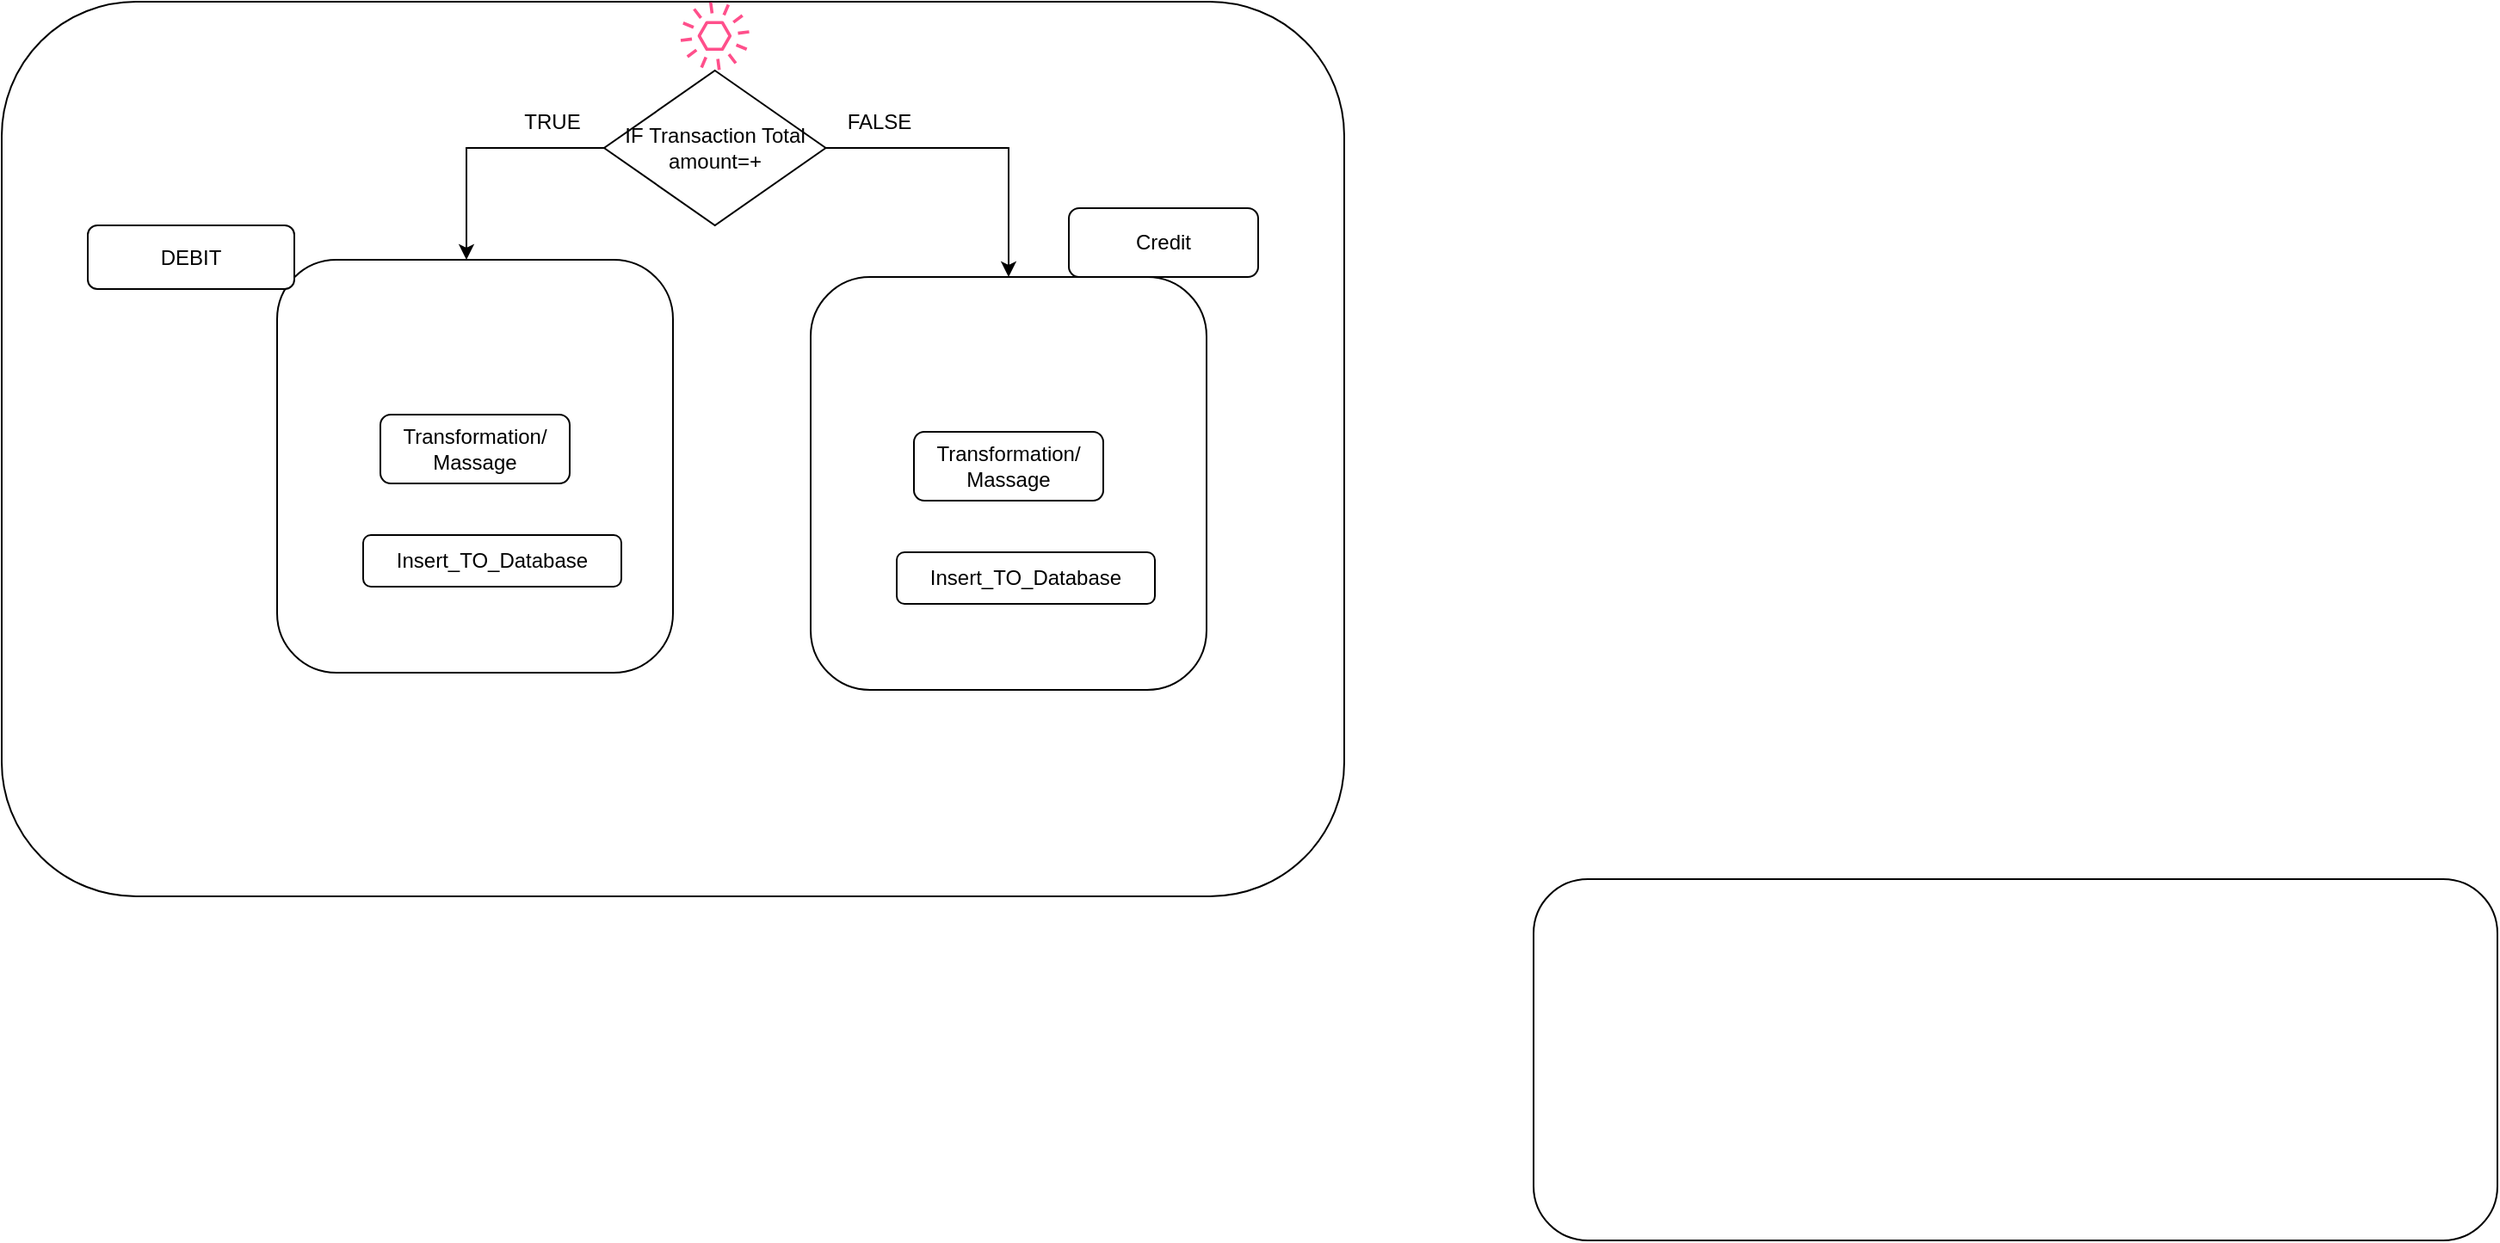 <mxfile version="14.9.9" type="github">
  <diagram id="OqqNFM583UxCrqPdrHQG" name="Page-1">
    <mxGraphModel dx="1021" dy="498" grid="1" gridSize="10" guides="1" tooltips="1" connect="1" arrows="1" fold="1" page="1" pageScale="1" pageWidth="850" pageHeight="1100" math="0" shadow="0">
      <root>
        <mxCell id="0" />
        <mxCell id="1" parent="0" />
        <mxCell id="UhsbX5yJDHMg4uzKMwZn-1" value="" style="rounded=1;whiteSpace=wrap;html=1;" parent="1" vertex="1">
          <mxGeometry x="40" y="50" width="780" height="520" as="geometry" />
        </mxCell>
        <mxCell id="UhsbX5yJDHMg4uzKMwZn-2" value="" style="outlineConnect=0;fontColor=#232F3E;gradientColor=none;fillColor=#FF4F8B;strokeColor=none;dashed=0;verticalLabelPosition=bottom;verticalAlign=top;align=center;html=1;fontSize=12;fontStyle=0;aspect=fixed;pointerEvents=1;shape=mxgraph.aws4.event;" parent="1" vertex="1">
          <mxGeometry x="434.38" y="50" width="40" height="40" as="geometry" />
        </mxCell>
        <mxCell id="UhsbX5yJDHMg4uzKMwZn-7" style="edgeStyle=orthogonalEdgeStyle;rounded=0;orthogonalLoop=1;jettySize=auto;html=1;exitX=0;exitY=0.5;exitDx=0;exitDy=0;" parent="1" source="UhsbX5yJDHMg4uzKMwZn-3" edge="1">
          <mxGeometry relative="1" as="geometry">
            <Array as="points">
              <mxPoint x="390" y="135" />
              <mxPoint x="310" y="135" />
            </Array>
            <mxPoint x="310" y="200" as="targetPoint" />
          </mxGeometry>
        </mxCell>
        <mxCell id="NqsmwHuXxHmCkDF6gG-X-10" style="edgeStyle=orthogonalEdgeStyle;rounded=0;orthogonalLoop=1;jettySize=auto;html=1;" edge="1" parent="1" source="UhsbX5yJDHMg4uzKMwZn-3" target="NqsmwHuXxHmCkDF6gG-X-7">
          <mxGeometry relative="1" as="geometry">
            <Array as="points">
              <mxPoint x="625" y="135" />
            </Array>
          </mxGeometry>
        </mxCell>
        <mxCell id="UhsbX5yJDHMg4uzKMwZn-3" value="IF &lt;span lang=&quot;EN-GB&quot;&gt;Transaction Total amount&lt;/span&gt;=+" style="rhombus;whiteSpace=wrap;html=1;" parent="1" vertex="1">
          <mxGeometry x="390" y="90" width="128.75" height="90" as="geometry" />
        </mxCell>
        <mxCell id="UhsbX5yJDHMg4uzKMwZn-8" value="Credit" style="rounded=1;whiteSpace=wrap;html=1;" parent="1" vertex="1">
          <mxGeometry x="660" y="170" width="110" height="40" as="geometry" />
        </mxCell>
        <mxCell id="UhsbX5yJDHMg4uzKMwZn-10" value="TRUE" style="text;html=1;strokeColor=none;fillColor=none;align=center;verticalAlign=middle;whiteSpace=wrap;rounded=0;" parent="1" vertex="1">
          <mxGeometry x="340" y="110" width="40" height="20" as="geometry" />
        </mxCell>
        <mxCell id="UhsbX5yJDHMg4uzKMwZn-11" value="FALSE" style="text;html=1;strokeColor=none;fillColor=none;align=center;verticalAlign=middle;whiteSpace=wrap;rounded=0;" parent="1" vertex="1">
          <mxGeometry x="530" y="110" width="40" height="20" as="geometry" />
        </mxCell>
        <mxCell id="NqsmwHuXxHmCkDF6gG-X-1" value="" style="rounded=1;whiteSpace=wrap;html=1;" vertex="1" parent="1">
          <mxGeometry x="200" y="200" width="230" height="240" as="geometry" />
        </mxCell>
        <mxCell id="NqsmwHuXxHmCkDF6gG-X-3" value="&lt;div&gt;Transformation/&lt;/div&gt;&lt;div&gt;Massage&lt;/div&gt;" style="rounded=1;whiteSpace=wrap;html=1;" vertex="1" parent="1">
          <mxGeometry x="260" y="290" width="110" height="40" as="geometry" />
        </mxCell>
        <mxCell id="NqsmwHuXxHmCkDF6gG-X-4" value="Insert_TO_Database" style="rounded=1;whiteSpace=wrap;html=1;" vertex="1" parent="1">
          <mxGeometry x="250" y="360" width="150" height="30" as="geometry" />
        </mxCell>
        <mxCell id="NqsmwHuXxHmCkDF6gG-X-5" value="DEBIT" style="rounded=1;whiteSpace=wrap;html=1;" vertex="1" parent="1">
          <mxGeometry x="90" y="180" width="120" height="37" as="geometry" />
        </mxCell>
        <mxCell id="NqsmwHuXxHmCkDF6gG-X-7" value="" style="rounded=1;whiteSpace=wrap;html=1;" vertex="1" parent="1">
          <mxGeometry x="510" y="210" width="230" height="240" as="geometry" />
        </mxCell>
        <mxCell id="NqsmwHuXxHmCkDF6gG-X-8" value="&lt;div&gt;Transformation/&lt;/div&gt;&lt;div&gt;Massage&lt;/div&gt;" style="rounded=1;whiteSpace=wrap;html=1;" vertex="1" parent="1">
          <mxGeometry x="570" y="300" width="110" height="40" as="geometry" />
        </mxCell>
        <mxCell id="NqsmwHuXxHmCkDF6gG-X-9" value="Insert_TO_Database" style="rounded=1;whiteSpace=wrap;html=1;" vertex="1" parent="1">
          <mxGeometry x="560" y="370" width="150" height="30" as="geometry" />
        </mxCell>
        <mxCell id="NqsmwHuXxHmCkDF6gG-X-11" value="" style="rounded=1;whiteSpace=wrap;html=1;" vertex="1" parent="1">
          <mxGeometry x="930" y="560" width="560" height="210" as="geometry" />
        </mxCell>
      </root>
    </mxGraphModel>
  </diagram>
</mxfile>
